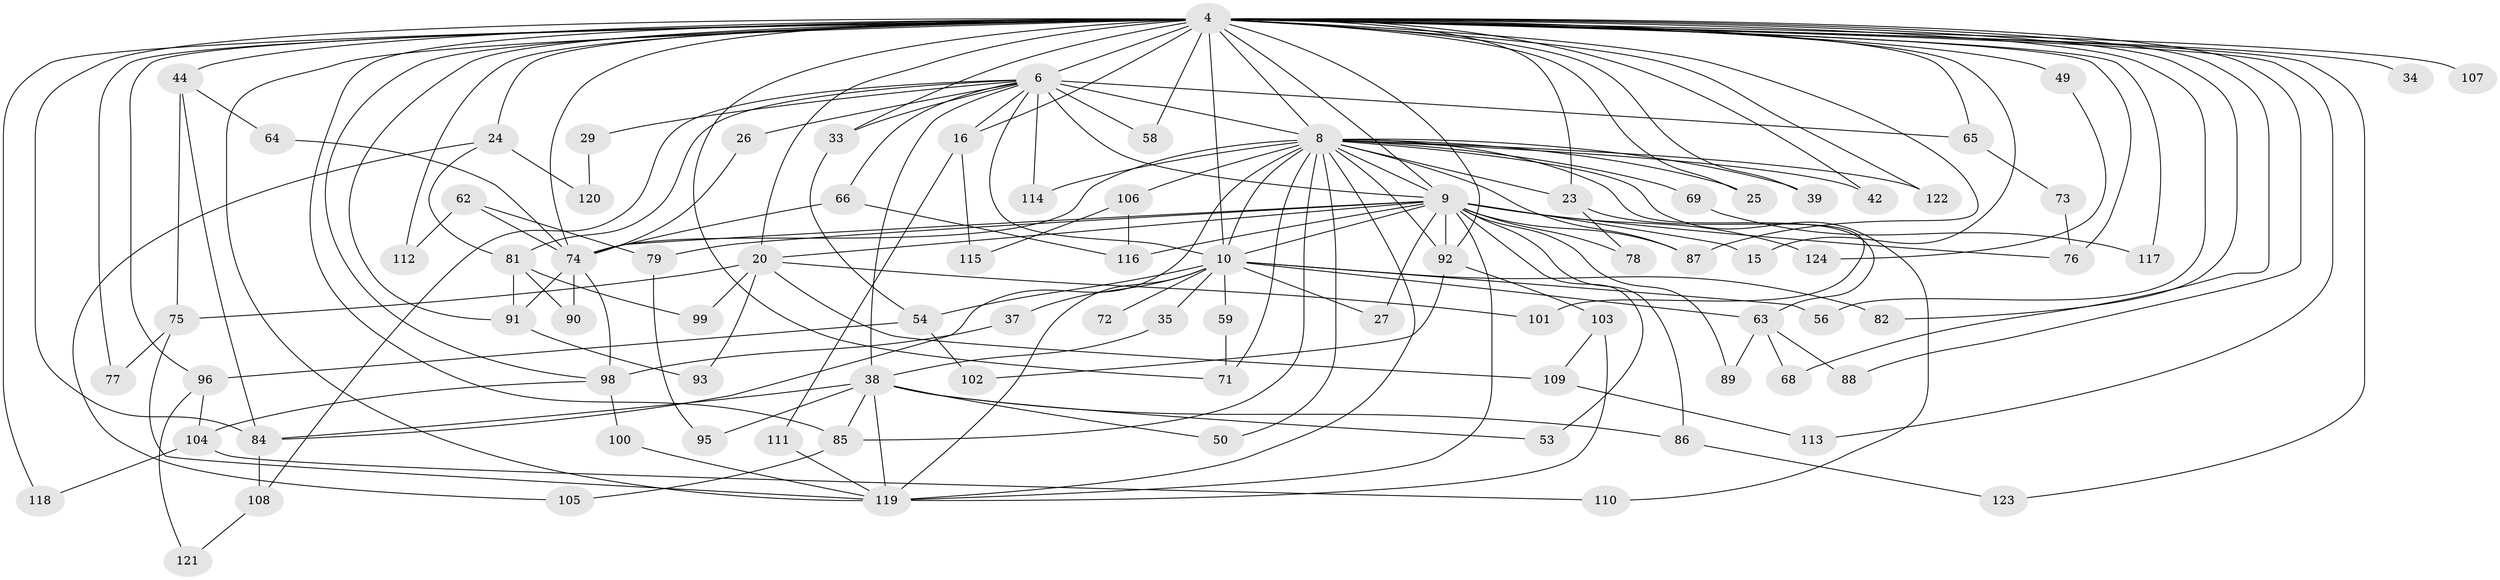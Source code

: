 // original degree distribution, {20: 0.016129032258064516, 19: 0.008064516129032258, 38: 0.008064516129032258, 32: 0.008064516129032258, 14: 0.008064516129032258, 12: 0.008064516129032258, 22: 0.008064516129032258, 17: 0.008064516129032258, 16: 0.008064516129032258, 5: 0.08870967741935484, 7: 0.024193548387096774, 2: 0.47580645161290325, 4: 0.07258064516129033, 3: 0.24193548387096775, 8: 0.016129032258064516}
// Generated by graph-tools (version 1.1) at 2025/47/03/04/25 21:47:55]
// undirected, 86 vertices, 173 edges
graph export_dot {
graph [start="1"]
  node [color=gray90,style=filled];
  4 [super="+3"];
  6 [super="+2"];
  8 [super="+1"];
  9 [super="+7"];
  10 [super="+5"];
  15;
  16;
  20 [super="+12+17"];
  23;
  24 [super="+21"];
  25;
  26;
  27;
  29;
  33;
  34;
  35;
  37;
  38 [super="+19"];
  39;
  42;
  44 [super="+41"];
  49;
  50;
  53;
  54;
  56;
  58;
  59;
  62;
  63;
  64;
  65;
  66 [super="+57"];
  68;
  69;
  71 [super="+60"];
  72;
  73;
  74 [super="+22+31+43"];
  75 [super="+61"];
  76 [super="+18"];
  77;
  78;
  79;
  81 [super="+51"];
  82;
  84 [super="+14"];
  85 [super="+48"];
  86;
  87 [super="+83"];
  88;
  89;
  90;
  91 [super="+67"];
  92 [super="+30+47"];
  93;
  95;
  96 [super="+94"];
  98 [super="+11"];
  99;
  100;
  101;
  102;
  103;
  104;
  105;
  106;
  107;
  108;
  109;
  110;
  111;
  112;
  113;
  114;
  115;
  116 [super="+45"];
  117;
  118;
  119 [super="+55+52+70+97"];
  120;
  121;
  122;
  123;
  124;
  4 -- 6 [weight=4];
  4 -- 8 [weight=4];
  4 -- 9 [weight=4];
  4 -- 10 [weight=4];
  4 -- 15;
  4 -- 24 [weight=2];
  4 -- 25;
  4 -- 34 [weight=2];
  4 -- 49 [weight=2];
  4 -- 56;
  4 -- 65;
  4 -- 82;
  4 -- 88;
  4 -- 107 [weight=2];
  4 -- 117;
  4 -- 122;
  4 -- 16;
  4 -- 23;
  4 -- 33;
  4 -- 39;
  4 -- 42;
  4 -- 44 [weight=4];
  4 -- 58;
  4 -- 68;
  4 -- 76 [weight=2];
  4 -- 77;
  4 -- 96 [weight=2];
  4 -- 112;
  4 -- 113;
  4 -- 118;
  4 -- 123;
  4 -- 20 [weight=2];
  4 -- 74 [weight=2];
  4 -- 98;
  4 -- 92;
  4 -- 87;
  4 -- 71;
  4 -- 84;
  4 -- 91;
  4 -- 85 [weight=2];
  4 -- 119 [weight=2];
  6 -- 8 [weight=4];
  6 -- 9 [weight=4];
  6 -- 10 [weight=4];
  6 -- 29 [weight=2];
  6 -- 38 [weight=2];
  6 -- 65;
  6 -- 66;
  6 -- 16;
  6 -- 26;
  6 -- 33;
  6 -- 108;
  6 -- 114;
  6 -- 58;
  6 -- 81;
  8 -- 9 [weight=4];
  8 -- 10 [weight=4];
  8 -- 25;
  8 -- 63;
  8 -- 69 [weight=2];
  8 -- 71;
  8 -- 87 [weight=3];
  8 -- 122;
  8 -- 85 [weight=2];
  8 -- 23;
  8 -- 39;
  8 -- 42;
  8 -- 106;
  8 -- 110;
  8 -- 50;
  8 -- 114;
  8 -- 74;
  8 -- 119;
  8 -- 92;
  8 -- 84;
  9 -- 10 [weight=4];
  9 -- 27;
  9 -- 79;
  9 -- 86;
  9 -- 124;
  9 -- 78;
  9 -- 15;
  9 -- 20 [weight=2];
  9 -- 89;
  9 -- 53;
  9 -- 116 [weight=3];
  9 -- 76;
  9 -- 74 [weight=2];
  9 -- 92 [weight=2];
  9 -- 87;
  9 -- 119 [weight=2];
  10 -- 27;
  10 -- 35;
  10 -- 37;
  10 -- 54;
  10 -- 59 [weight=2];
  10 -- 63;
  10 -- 72 [weight=2];
  10 -- 82;
  10 -- 56;
  10 -- 119;
  16 -- 111;
  16 -- 115;
  20 -- 93;
  20 -- 109;
  20 -- 99;
  20 -- 101;
  20 -- 75;
  23 -- 78;
  23 -- 101;
  24 -- 105;
  24 -- 120;
  24 -- 81;
  26 -- 74;
  29 -- 120;
  33 -- 54;
  35 -- 38;
  37 -- 98;
  38 -- 50;
  38 -- 53;
  38 -- 86;
  38 -- 95;
  38 -- 84;
  38 -- 85;
  38 -- 119;
  44 -- 84;
  44 -- 64;
  44 -- 75;
  49 -- 124;
  54 -- 102;
  54 -- 96 [weight=2];
  59 -- 71;
  62 -- 79;
  62 -- 112;
  62 -- 74 [weight=2];
  63 -- 68;
  63 -- 88;
  63 -- 89;
  64 -- 74;
  65 -- 73;
  66 -- 116;
  66 -- 74;
  69 -- 117;
  73 -- 76;
  74 -- 98;
  74 -- 90;
  74 -- 91 [weight=2];
  75 -- 77;
  75 -- 119;
  79 -- 95;
  81 -- 99;
  81 -- 90;
  81 -- 91;
  84 -- 108;
  85 -- 105;
  86 -- 123;
  91 -- 93;
  92 -- 103;
  92 -- 102;
  96 -- 104;
  96 -- 121;
  98 -- 104;
  98 -- 100;
  100 -- 119;
  103 -- 109;
  103 -- 119;
  104 -- 110;
  104 -- 118;
  106 -- 115;
  106 -- 116;
  108 -- 121;
  109 -- 113;
  111 -- 119;
}
